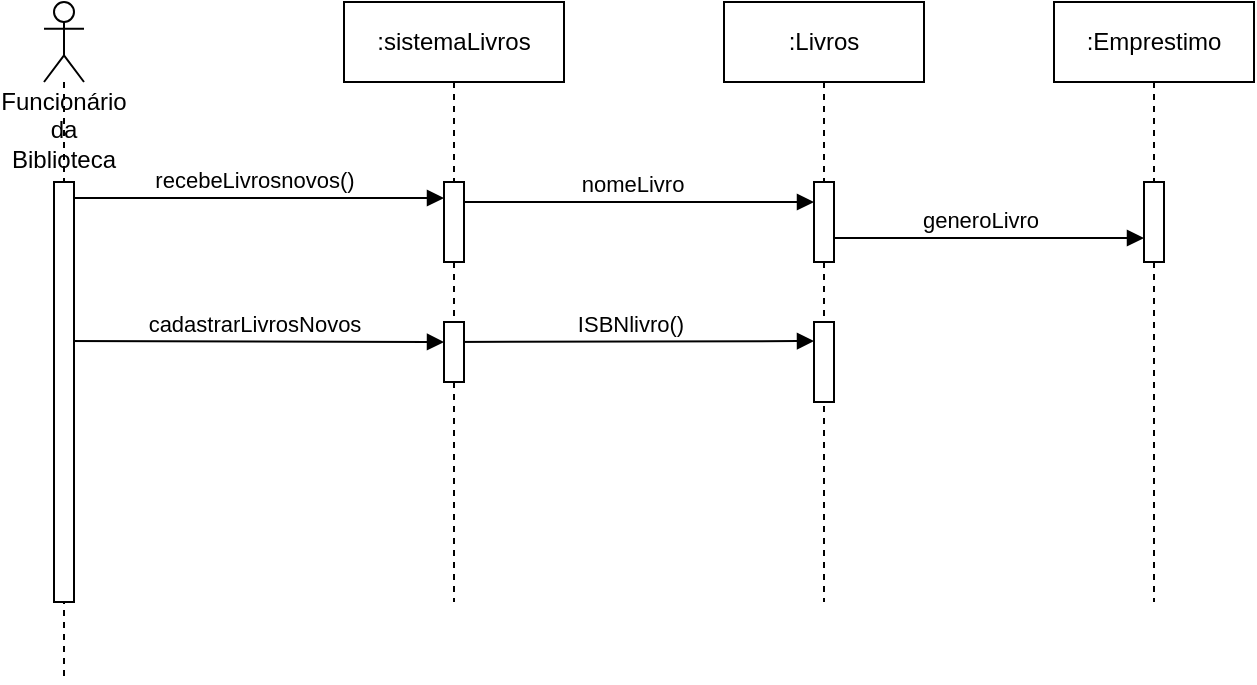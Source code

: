 <mxfile version="13.8.8" type="github">
  <diagram id="8-qFMdN2M5BpMNW03hwC" name="Page-1">
    <mxGraphModel dx="856" dy="533" grid="1" gridSize="10" guides="1" tooltips="1" connect="1" arrows="1" fold="1" page="1" pageScale="1" pageWidth="1169" pageHeight="827" math="0" shadow="0">
      <root>
        <mxCell id="0" />
        <mxCell id="1" parent="0" />
        <mxCell id="RcH9cWTwy_EmR8gQbs1w-14" value="generoLivro" style="html=1;verticalAlign=bottom;endArrow=block;exitX=0.1;exitY=0.7;exitDx=0;exitDy=0;exitPerimeter=0;entryX=0;entryY=0.7;entryDx=0;entryDy=0;entryPerimeter=0;" edge="1" parent="1" source="RcH9cWTwy_EmR8gQbs1w-8" target="RcH9cWTwy_EmR8gQbs1w-13">
          <mxGeometry width="80" relative="1" as="geometry">
            <mxPoint x="480" y="200" as="sourcePoint" />
            <mxPoint x="630" y="200" as="targetPoint" />
          </mxGeometry>
        </mxCell>
        <mxCell id="RcH9cWTwy_EmR8gQbs1w-10" value="ISBNlivro()" style="html=1;verticalAlign=bottom;endArrow=block;" edge="1" parent="1">
          <mxGeometry width="80" relative="1" as="geometry">
            <mxPoint x="282" y="250" as="sourcePoint" />
            <mxPoint x="465" y="249.5" as="targetPoint" />
          </mxGeometry>
        </mxCell>
        <mxCell id="RcH9cWTwy_EmR8gQbs1w-9" value="nomeLivro" style="html=1;verticalAlign=bottom;endArrow=block;exitX=0.2;exitY=0.25;exitDx=0;exitDy=0;exitPerimeter=0;" edge="1" parent="1" source="RcH9cWTwy_EmR8gQbs1w-3" target="RcH9cWTwy_EmR8gQbs1w-8">
          <mxGeometry width="80" relative="1" as="geometry">
            <mxPoint x="330" y="178" as="sourcePoint" />
            <mxPoint x="460" y="178" as="targetPoint" />
          </mxGeometry>
        </mxCell>
        <mxCell id="RcH9cWTwy_EmR8gQbs1w-5" value="cadastrarLivrosNovos" style="html=1;verticalAlign=bottom;endArrow=block;" edge="1" parent="1">
          <mxGeometry width="80" relative="1" as="geometry">
            <mxPoint x="89.5" y="249.5" as="sourcePoint" />
            <mxPoint x="280" y="250" as="targetPoint" />
          </mxGeometry>
        </mxCell>
        <mxCell id="RcH9cWTwy_EmR8gQbs1w-2" value="recebeLivrosnovos()" style="html=1;verticalAlign=bottom;endArrow=block;entryX=0;entryY=0.2;entryDx=0;entryDy=0;entryPerimeter=0;" edge="1" parent="1" source="YvCRl8Iy_vgOIxh5A2Na-1" target="RcH9cWTwy_EmR8gQbs1w-3">
          <mxGeometry width="80" relative="1" as="geometry">
            <mxPoint x="130" y="180" as="sourcePoint" />
            <mxPoint x="230" y="183" as="targetPoint" />
          </mxGeometry>
        </mxCell>
        <mxCell id="YvCRl8Iy_vgOIxh5A2Na-1" value="Funcionário da Biblioteca" style="shape=umlLifeline;participant=umlActor;perimeter=lifelinePerimeter;whiteSpace=wrap;html=1;container=1;collapsible=0;recursiveResize=0;verticalAlign=top;spacingTop=36;outlineConnect=0;" parent="1" vertex="1">
          <mxGeometry x="80" y="80" width="20" height="340" as="geometry" />
        </mxCell>
        <mxCell id="RcH9cWTwy_EmR8gQbs1w-4" value="" style="html=1;points=[];perimeter=orthogonalPerimeter;" vertex="1" parent="YvCRl8Iy_vgOIxh5A2Na-1">
          <mxGeometry x="5" y="90" width="10" height="210" as="geometry" />
        </mxCell>
        <mxCell id="RcH9cWTwy_EmR8gQbs1w-1" value=":sistemaLivros" style="shape=umlLifeline;perimeter=lifelinePerimeter;whiteSpace=wrap;html=1;container=1;collapsible=0;recursiveResize=0;outlineConnect=0;" vertex="1" parent="1">
          <mxGeometry x="230" y="80" width="110" height="300" as="geometry" />
        </mxCell>
        <mxCell id="RcH9cWTwy_EmR8gQbs1w-3" value="" style="html=1;points=[];perimeter=orthogonalPerimeter;" vertex="1" parent="RcH9cWTwy_EmR8gQbs1w-1">
          <mxGeometry x="50" y="90" width="10" height="40" as="geometry" />
        </mxCell>
        <mxCell id="RcH9cWTwy_EmR8gQbs1w-6" value="" style="html=1;points=[];perimeter=orthogonalPerimeter;" vertex="1" parent="RcH9cWTwy_EmR8gQbs1w-1">
          <mxGeometry x="50" y="160" width="10" height="30" as="geometry" />
        </mxCell>
        <mxCell id="RcH9cWTwy_EmR8gQbs1w-7" value=":Livros" style="shape=umlLifeline;perimeter=lifelinePerimeter;whiteSpace=wrap;html=1;container=1;collapsible=0;recursiveResize=0;outlineConnect=0;" vertex="1" parent="1">
          <mxGeometry x="420" y="80" width="100" height="300" as="geometry" />
        </mxCell>
        <mxCell id="RcH9cWTwy_EmR8gQbs1w-8" value="" style="html=1;points=[];perimeter=orthogonalPerimeter;" vertex="1" parent="RcH9cWTwy_EmR8gQbs1w-7">
          <mxGeometry x="45" y="90" width="10" height="40" as="geometry" />
        </mxCell>
        <mxCell id="RcH9cWTwy_EmR8gQbs1w-11" value="" style="html=1;points=[];perimeter=orthogonalPerimeter;" vertex="1" parent="RcH9cWTwy_EmR8gQbs1w-7">
          <mxGeometry x="45" y="160" width="10" height="40" as="geometry" />
        </mxCell>
        <mxCell id="RcH9cWTwy_EmR8gQbs1w-12" value=":Emprestimo" style="shape=umlLifeline;perimeter=lifelinePerimeter;whiteSpace=wrap;html=1;container=1;collapsible=0;recursiveResize=0;outlineConnect=0;" vertex="1" parent="1">
          <mxGeometry x="585" y="80" width="100" height="300" as="geometry" />
        </mxCell>
        <mxCell id="RcH9cWTwy_EmR8gQbs1w-13" value="" style="html=1;points=[];perimeter=orthogonalPerimeter;" vertex="1" parent="1">
          <mxGeometry x="630" y="170" width="10" height="40" as="geometry" />
        </mxCell>
      </root>
    </mxGraphModel>
  </diagram>
</mxfile>
